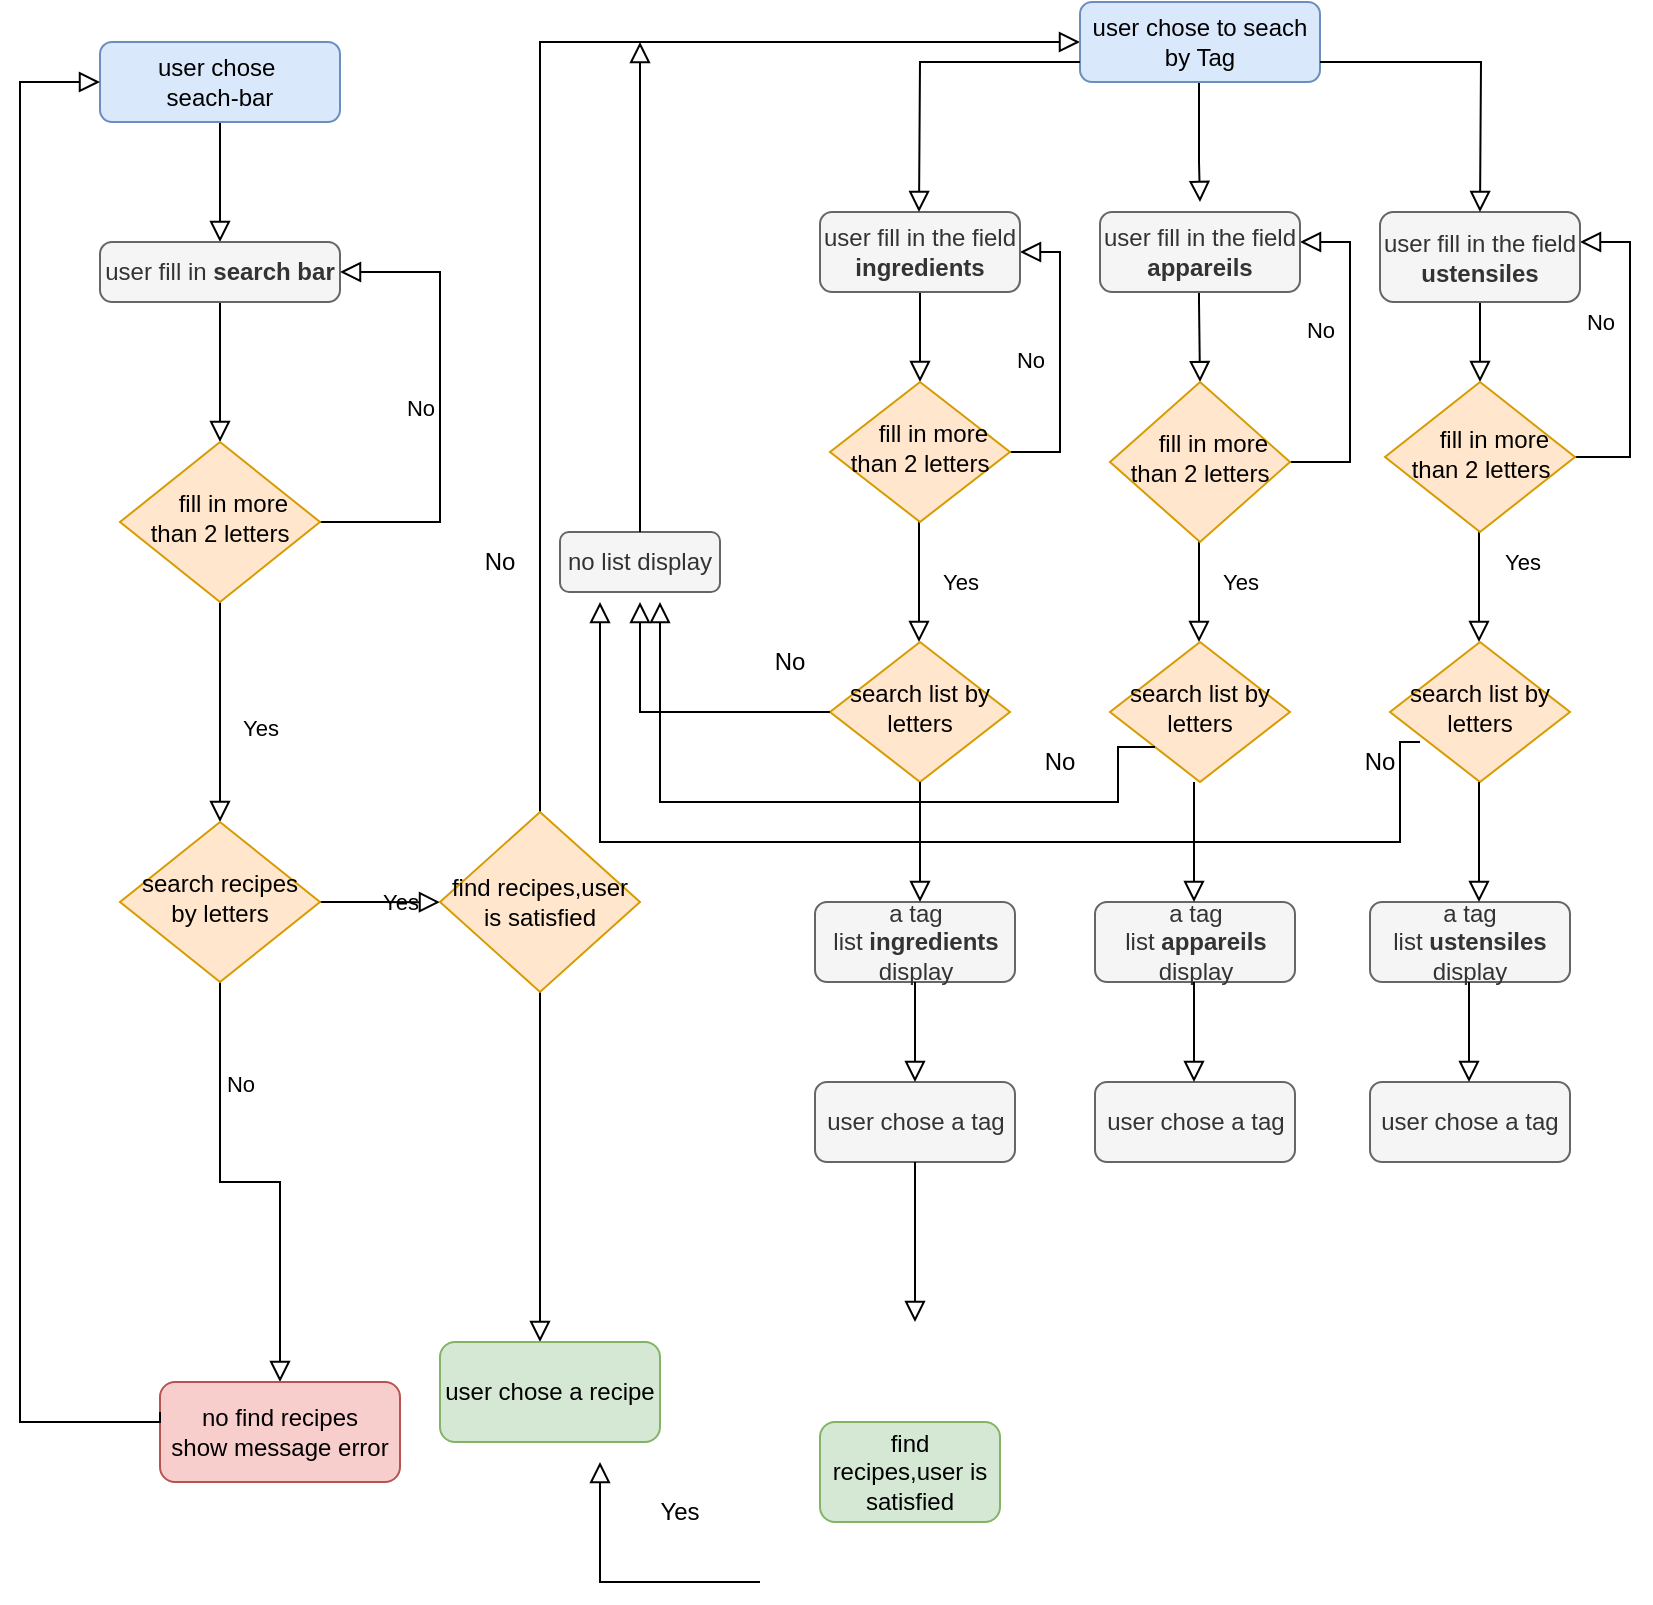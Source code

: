 <mxfile version="20.8.23" type="github">
  <diagram id="C5RBs43oDa-KdzZeNtuy" name="Page-1">
    <mxGraphModel dx="794" dy="470" grid="1" gridSize="10" guides="1" tooltips="1" connect="1" arrows="1" fold="1" page="1" pageScale="1" pageWidth="827" pageHeight="1169" math="0" shadow="0">
      <root>
        <mxCell id="WIyWlLk6GJQsqaUBKTNV-0" />
        <mxCell id="WIyWlLk6GJQsqaUBKTNV-1" parent="WIyWlLk6GJQsqaUBKTNV-0" />
        <mxCell id="0oWMRBIrys1C75dJp6SK-42" value="Yes" style="rounded=0;html=1;jettySize=auto;orthogonalLoop=1;fontSize=11;endArrow=block;endFill=0;endSize=8;strokeWidth=1;shadow=0;labelBackgroundColor=none;edgeStyle=orthogonalEdgeStyle;" edge="1" parent="WIyWlLk6GJQsqaUBKTNV-1">
          <mxGeometry x="0.143" y="20" relative="1" as="geometry">
            <mxPoint as="offset" />
            <mxPoint x="459.5" y="270" as="sourcePoint" />
            <mxPoint x="459.5" y="340" as="targetPoint" />
          </mxGeometry>
        </mxCell>
        <mxCell id="0oWMRBIrys1C75dJp6SK-44" value="Yes" style="rounded=0;html=1;jettySize=auto;orthogonalLoop=1;fontSize=11;endArrow=block;endFill=0;endSize=8;strokeWidth=1;shadow=0;labelBackgroundColor=none;edgeStyle=orthogonalEdgeStyle;" edge="1" parent="WIyWlLk6GJQsqaUBKTNV-1">
          <mxGeometry x="0.111" y="21" relative="1" as="geometry">
            <mxPoint as="offset" />
            <mxPoint x="739.5" y="270" as="sourcePoint" />
            <mxPoint x="739.5" y="340" as="targetPoint" />
            <Array as="points">
              <mxPoint x="739.5" y="260" />
              <mxPoint x="739.5" y="260" />
            </Array>
          </mxGeometry>
        </mxCell>
        <mxCell id="0oWMRBIrys1C75dJp6SK-43" value="Yes" style="rounded=0;html=1;jettySize=auto;orthogonalLoop=1;fontSize=11;endArrow=block;endFill=0;endSize=8;strokeWidth=1;shadow=0;labelBackgroundColor=none;edgeStyle=orthogonalEdgeStyle;" edge="1" parent="WIyWlLk6GJQsqaUBKTNV-1">
          <mxGeometry x="0.143" y="20" relative="1" as="geometry">
            <mxPoint as="offset" />
            <mxPoint x="599.5" y="270" as="sourcePoint" />
            <mxPoint x="599.5" y="340" as="targetPoint" />
          </mxGeometry>
        </mxCell>
        <mxCell id="0oWMRBIrys1C75dJp6SK-40" value="" style="rounded=0;html=1;jettySize=auto;orthogonalLoop=1;fontSize=11;endArrow=block;endFill=0;endSize=8;strokeWidth=1;shadow=0;labelBackgroundColor=none;edgeStyle=orthogonalEdgeStyle;startArrow=none;entryX=0;entryY=0.5;entryDx=0;entryDy=0;" edge="1" parent="WIyWlLk6GJQsqaUBKTNV-1" target="0oWMRBIrys1C75dJp6SK-0">
          <mxGeometry relative="1" as="geometry">
            <mxPoint x="270" y="440" as="sourcePoint" />
            <mxPoint x="540" y="30" as="targetPoint" />
            <Array as="points">
              <mxPoint x="270" y="40" />
            </Array>
          </mxGeometry>
        </mxCell>
        <mxCell id="0oWMRBIrys1C75dJp6SK-19" value="" style="rounded=0;html=1;jettySize=auto;orthogonalLoop=1;fontSize=11;endArrow=block;endFill=0;endSize=8;strokeWidth=1;shadow=0;labelBackgroundColor=none;edgeStyle=orthogonalEdgeStyle;startArrow=none;" edge="1" parent="WIyWlLk6GJQsqaUBKTNV-1">
          <mxGeometry relative="1" as="geometry">
            <mxPoint x="270" y="498.75" as="sourcePoint" />
            <mxPoint x="270" y="690" as="targetPoint" />
            <Array as="points">
              <mxPoint x="270" y="570" />
              <mxPoint x="270" y="570" />
            </Array>
          </mxGeometry>
        </mxCell>
        <mxCell id="0oWMRBIrys1C75dJp6SK-29" value="No" style="edgeStyle=orthogonalEdgeStyle;rounded=0;html=1;jettySize=auto;orthogonalLoop=1;fontSize=11;endArrow=block;endFill=0;endSize=8;strokeWidth=1;shadow=0;labelBackgroundColor=none;exitX=1;exitY=0.5;exitDx=0;exitDy=0;entryX=1;entryY=0.5;entryDx=0;entryDy=0;" edge="1" parent="WIyWlLk6GJQsqaUBKTNV-1" source="0oWMRBIrys1C75dJp6SK-20" target="0oWMRBIrys1C75dJp6SK-3">
          <mxGeometry x="-0.023" y="15" relative="1" as="geometry">
            <mxPoint as="offset" />
            <mxPoint x="510" y="230" as="sourcePoint" />
            <mxPoint x="530" y="140" as="targetPoint" />
            <Array as="points">
              <mxPoint x="530" y="245" />
              <mxPoint x="530" y="145" />
            </Array>
          </mxGeometry>
        </mxCell>
        <mxCell id="0oWMRBIrys1C75dJp6SK-30" value="No" style="edgeStyle=orthogonalEdgeStyle;rounded=0;html=1;jettySize=auto;orthogonalLoop=1;fontSize=11;endArrow=block;endFill=0;endSize=8;strokeWidth=1;shadow=0;labelBackgroundColor=none;entryX=1;entryY=0.5;entryDx=0;entryDy=0;exitX=0.93;exitY=0.5;exitDx=0;exitDy=0;exitPerimeter=0;" edge="1" parent="WIyWlLk6GJQsqaUBKTNV-1" source="0oWMRBIrys1C75dJp6SK-26">
          <mxGeometry x="0.189" y="15" relative="1" as="geometry">
            <mxPoint as="offset" />
            <mxPoint x="640" y="265" as="sourcePoint" />
            <mxPoint x="650" y="140" as="targetPoint" />
            <Array as="points">
              <mxPoint x="675" y="250" />
              <mxPoint x="675" y="140" />
            </Array>
          </mxGeometry>
        </mxCell>
        <mxCell id="0oWMRBIrys1C75dJp6SK-31" value="No" style="edgeStyle=orthogonalEdgeStyle;rounded=0;html=1;jettySize=auto;orthogonalLoop=1;fontSize=11;endArrow=block;endFill=0;endSize=8;strokeWidth=1;shadow=0;labelBackgroundColor=none;entryX=1;entryY=0.5;entryDx=0;entryDy=0;exitX=1;exitY=0.5;exitDx=0;exitDy=0;" edge="1" parent="WIyWlLk6GJQsqaUBKTNV-1" source="0oWMRBIrys1C75dJp6SK-27">
          <mxGeometry x="0.189" y="15" relative="1" as="geometry">
            <mxPoint as="offset" />
            <mxPoint x="780" y="265" as="sourcePoint" />
            <mxPoint x="790" y="140" as="targetPoint" />
            <Array as="points">
              <mxPoint x="815" y="248" />
              <mxPoint x="815" y="140" />
            </Array>
          </mxGeometry>
        </mxCell>
        <mxCell id="0oWMRBIrys1C75dJp6SK-28" value="" style="rounded=0;html=1;jettySize=auto;orthogonalLoop=1;fontSize=11;endArrow=block;endFill=0;endSize=8;strokeWidth=1;shadow=0;labelBackgroundColor=none;edgeStyle=orthogonalEdgeStyle;startArrow=none;" edge="1" parent="WIyWlLk6GJQsqaUBKTNV-1">
          <mxGeometry relative="1" as="geometry">
            <mxPoint x="741" y="160" as="sourcePoint" />
            <mxPoint x="740" y="210" as="targetPoint" />
            <Array as="points">
              <mxPoint x="741" y="170" />
              <mxPoint x="740" y="170" />
            </Array>
          </mxGeometry>
        </mxCell>
        <mxCell id="0oWMRBIrys1C75dJp6SK-13" value="" style="rounded=0;html=1;jettySize=auto;orthogonalLoop=1;fontSize=11;endArrow=block;endFill=0;endSize=8;strokeWidth=1;shadow=0;labelBackgroundColor=none;edgeStyle=orthogonalEdgeStyle;startArrow=none;exitX=0.5;exitY=1;exitDx=0;exitDy=0;" edge="1" parent="WIyWlLk6GJQsqaUBKTNV-1">
          <mxGeometry relative="1" as="geometry">
            <mxPoint x="599.5" y="50" as="sourcePoint" />
            <mxPoint x="600" y="120" as="targetPoint" />
            <Array as="points">
              <mxPoint x="600" y="100" />
              <mxPoint x="600" y="100" />
            </Array>
          </mxGeometry>
        </mxCell>
        <mxCell id="0oWMRBIrys1C75dJp6SK-21" value="" style="rounded=0;html=1;jettySize=auto;orthogonalLoop=1;fontSize=11;endArrow=block;endFill=0;endSize=8;strokeWidth=1;shadow=0;labelBackgroundColor=none;edgeStyle=orthogonalEdgeStyle;startArrow=none;exitX=0.5;exitY=1;exitDx=0;exitDy=0;" edge="1" parent="WIyWlLk6GJQsqaUBKTNV-1">
          <mxGeometry relative="1" as="geometry">
            <mxPoint x="599.5" y="150" as="sourcePoint" />
            <mxPoint x="600" y="210" as="targetPoint" />
            <Array as="points">
              <mxPoint x="600" y="170" />
              <mxPoint x="600" y="170" />
            </Array>
          </mxGeometry>
        </mxCell>
        <mxCell id="0oWMRBIrys1C75dJp6SK-22" value="" style="rounded=0;html=1;jettySize=auto;orthogonalLoop=1;fontSize=11;endArrow=block;endFill=0;endSize=8;strokeWidth=1;shadow=0;labelBackgroundColor=none;edgeStyle=orthogonalEdgeStyle;startArrow=none;" edge="1" parent="WIyWlLk6GJQsqaUBKTNV-1">
          <mxGeometry relative="1" as="geometry">
            <mxPoint x="460" y="160" as="sourcePoint" />
            <mxPoint x="460" y="210" as="targetPoint" />
            <Array as="points" />
          </mxGeometry>
        </mxCell>
        <mxCell id="0oWMRBIrys1C75dJp6SK-9" value="" style="rounded=0;html=1;jettySize=auto;orthogonalLoop=1;fontSize=11;endArrow=block;endFill=0;endSize=8;strokeWidth=1;shadow=0;labelBackgroundColor=none;edgeStyle=orthogonalEdgeStyle;startArrow=none;exitX=0.5;exitY=1;exitDx=0;exitDy=0;entryX=0.5;entryY=0;entryDx=0;entryDy=0;" edge="1" parent="WIyWlLk6GJQsqaUBKTNV-1" source="WIyWlLk6GJQsqaUBKTNV-3" target="0oWMRBIrys1C75dJp6SK-2">
          <mxGeometry relative="1" as="geometry">
            <mxPoint x="109.25" y="50" as="sourcePoint" />
            <mxPoint x="110.75" y="120" as="targetPoint" />
            <Array as="points" />
          </mxGeometry>
        </mxCell>
        <mxCell id="WIyWlLk6GJQsqaUBKTNV-2" value="" style="rounded=0;html=1;jettySize=auto;orthogonalLoop=1;fontSize=11;endArrow=block;endFill=0;endSize=8;strokeWidth=1;shadow=0;labelBackgroundColor=none;edgeStyle=orthogonalEdgeStyle;startArrow=none;exitX=0.5;exitY=1;exitDx=0;exitDy=0;" parent="WIyWlLk6GJQsqaUBKTNV-1" source="0oWMRBIrys1C75dJp6SK-2" edge="1">
          <mxGeometry relative="1" as="geometry">
            <mxPoint x="110" y="210" as="sourcePoint" />
            <mxPoint x="110" y="240" as="targetPoint" />
            <Array as="points" />
          </mxGeometry>
        </mxCell>
        <mxCell id="WIyWlLk6GJQsqaUBKTNV-4" value="Yes" style="rounded=0;html=1;jettySize=auto;orthogonalLoop=1;fontSize=11;endArrow=block;endFill=0;endSize=8;strokeWidth=1;shadow=0;labelBackgroundColor=none;edgeStyle=orthogonalEdgeStyle;entryX=0.5;entryY=0;entryDx=0;entryDy=0;" parent="WIyWlLk6GJQsqaUBKTNV-1" source="WIyWlLk6GJQsqaUBKTNV-6" target="WIyWlLk6GJQsqaUBKTNV-10" edge="1">
          <mxGeometry x="0.143" y="20" relative="1" as="geometry">
            <mxPoint as="offset" />
            <mxPoint x="110" y="350" as="targetPoint" />
          </mxGeometry>
        </mxCell>
        <mxCell id="WIyWlLk6GJQsqaUBKTNV-5" value="No" style="edgeStyle=orthogonalEdgeStyle;rounded=0;html=1;jettySize=auto;orthogonalLoop=1;fontSize=11;endArrow=block;endFill=0;endSize=8;strokeWidth=1;shadow=0;labelBackgroundColor=none;entryX=1;entryY=0.5;entryDx=0;entryDy=0;" parent="WIyWlLk6GJQsqaUBKTNV-1" source="WIyWlLk6GJQsqaUBKTNV-6" target="0oWMRBIrys1C75dJp6SK-2" edge="1">
          <mxGeometry y="10" relative="1" as="geometry">
            <mxPoint as="offset" />
            <mxPoint x="210" y="310" as="targetPoint" />
            <Array as="points">
              <mxPoint x="220" y="280" />
              <mxPoint x="220" y="155" />
            </Array>
          </mxGeometry>
        </mxCell>
        <mxCell id="WIyWlLk6GJQsqaUBKTNV-6" value="&amp;nbsp; &amp;nbsp; fill in more than 2 letters" style="rhombus;whiteSpace=wrap;html=1;shadow=0;fontFamily=Helvetica;fontSize=12;align=center;strokeWidth=1;spacing=6;spacingTop=-4;fillColor=#ffe6cc;strokeColor=#d79b00;" parent="WIyWlLk6GJQsqaUBKTNV-1" vertex="1">
          <mxGeometry x="60" y="240" width="100" height="80" as="geometry" />
        </mxCell>
        <mxCell id="WIyWlLk6GJQsqaUBKTNV-8" value="No" style="rounded=0;html=1;jettySize=auto;orthogonalLoop=1;fontSize=11;endArrow=block;endFill=0;endSize=8;strokeWidth=1;shadow=0;labelBackgroundColor=none;edgeStyle=orthogonalEdgeStyle;" parent="WIyWlLk6GJQsqaUBKTNV-1" source="WIyWlLk6GJQsqaUBKTNV-10" target="WIyWlLk6GJQsqaUBKTNV-11" edge="1">
          <mxGeometry x="-0.563" y="10" relative="1" as="geometry">
            <mxPoint as="offset" />
          </mxGeometry>
        </mxCell>
        <mxCell id="WIyWlLk6GJQsqaUBKTNV-9" value="Yes" style="edgeStyle=orthogonalEdgeStyle;rounded=0;html=1;jettySize=auto;orthogonalLoop=1;fontSize=11;endArrow=block;endFill=0;endSize=8;strokeWidth=1;shadow=0;labelBackgroundColor=none;" parent="WIyWlLk6GJQsqaUBKTNV-1" source="WIyWlLk6GJQsqaUBKTNV-10" edge="1">
          <mxGeometry x="-0.005" y="10" relative="1" as="geometry">
            <mxPoint as="offset" />
            <mxPoint x="220" y="470.1" as="targetPoint" />
          </mxGeometry>
        </mxCell>
        <mxCell id="WIyWlLk6GJQsqaUBKTNV-10" value="search recipes by letters" style="rhombus;whiteSpace=wrap;html=1;shadow=0;fontFamily=Helvetica;fontSize=12;align=center;strokeWidth=1;spacing=6;spacingTop=-4;fillColor=#ffe6cc;strokeColor=#d79b00;" parent="WIyWlLk6GJQsqaUBKTNV-1" vertex="1">
          <mxGeometry x="60" y="430" width="100" height="80" as="geometry" />
        </mxCell>
        <mxCell id="WIyWlLk6GJQsqaUBKTNV-11" value="no find recipes&lt;br&gt;show message error" style="rounded=1;whiteSpace=wrap;html=1;fontSize=12;glass=0;strokeWidth=1;shadow=0;fillColor=#f8cecc;strokeColor=#b85450;" parent="WIyWlLk6GJQsqaUBKTNV-1" vertex="1">
          <mxGeometry x="80" y="710" width="120" height="50" as="geometry" />
        </mxCell>
        <mxCell id="0oWMRBIrys1C75dJp6SK-0" value="user chose to seach by Tag" style="rounded=1;whiteSpace=wrap;html=1;fontSize=12;glass=0;strokeWidth=1;shadow=0;fillColor=#dae8fc;strokeColor=#6c8ebf;" vertex="1" parent="WIyWlLk6GJQsqaUBKTNV-1">
          <mxGeometry x="540" y="20" width="120" height="40" as="geometry" />
        </mxCell>
        <mxCell id="0oWMRBIrys1C75dJp6SK-2" value="user fill in &lt;b&gt;search bar&lt;/b&gt;" style="rounded=1;whiteSpace=wrap;html=1;arcSize=20;fillColor=#f5f5f5;fontColor=#333333;strokeColor=#666666;" vertex="1" parent="WIyWlLk6GJQsqaUBKTNV-1">
          <mxGeometry x="50" y="140" width="120" height="30" as="geometry" />
        </mxCell>
        <mxCell id="0oWMRBIrys1C75dJp6SK-3" value="user fill in the field &lt;b&gt;ingredients&lt;/b&gt;" style="rounded=1;whiteSpace=wrap;html=1;fillColor=#f5f5f5;fontColor=#333333;strokeColor=#666666;" vertex="1" parent="WIyWlLk6GJQsqaUBKTNV-1">
          <mxGeometry x="410" y="125" width="100" height="40" as="geometry" />
        </mxCell>
        <mxCell id="0oWMRBIrys1C75dJp6SK-10" value="" style="rounded=0;html=1;jettySize=auto;orthogonalLoop=1;fontSize=11;endArrow=none;endFill=0;endSize=8;strokeWidth=1;shadow=0;labelBackgroundColor=none;edgeStyle=orthogonalEdgeStyle;startArrow=none;exitX=0.489;exitY=1.122;exitDx=0;exitDy=0;exitPerimeter=0;entryX=0.5;entryY=0;entryDx=0;entryDy=0;" edge="1" parent="WIyWlLk6GJQsqaUBKTNV-1" target="WIyWlLk6GJQsqaUBKTNV-3">
          <mxGeometry relative="1" as="geometry">
            <mxPoint x="109.25" y="50" as="sourcePoint" />
            <mxPoint x="110" y="140" as="targetPoint" />
            <Array as="points" />
          </mxGeometry>
        </mxCell>
        <mxCell id="WIyWlLk6GJQsqaUBKTNV-3" value="user chose&amp;nbsp;&lt;br&gt;seach-bar" style="rounded=1;whiteSpace=wrap;html=1;fontSize=12;glass=0;strokeWidth=1;shadow=0;fillColor=#dae8fc;strokeColor=#6c8ebf;" parent="WIyWlLk6GJQsqaUBKTNV-1" vertex="1">
          <mxGeometry x="50" y="40" width="120" height="40" as="geometry" />
        </mxCell>
        <mxCell id="0oWMRBIrys1C75dJp6SK-11" value="user fill in the field &lt;b&gt;appareils&lt;/b&gt;" style="rounded=1;whiteSpace=wrap;html=1;fillColor=#f5f5f5;fontColor=#333333;strokeColor=#666666;" vertex="1" parent="WIyWlLk6GJQsqaUBKTNV-1">
          <mxGeometry x="550" y="125" width="100" height="40" as="geometry" />
        </mxCell>
        <mxCell id="0oWMRBIrys1C75dJp6SK-12" value="user fill in the field &lt;b&gt;ustensiles&lt;/b&gt;" style="rounded=1;whiteSpace=wrap;html=1;fillColor=#f5f5f5;fontColor=#333333;strokeColor=#666666;" vertex="1" parent="WIyWlLk6GJQsqaUBKTNV-1">
          <mxGeometry x="690" y="125" width="100" height="45" as="geometry" />
        </mxCell>
        <mxCell id="0oWMRBIrys1C75dJp6SK-14" value="" style="rounded=0;html=1;jettySize=auto;orthogonalLoop=1;fontSize=11;endArrow=block;endFill=0;endSize=8;strokeWidth=1;shadow=0;labelBackgroundColor=none;edgeStyle=orthogonalEdgeStyle;startArrow=none;entryX=0.5;entryY=0;entryDx=0;entryDy=0;exitX=0;exitY=0.75;exitDx=0;exitDy=0;" edge="1" parent="WIyWlLk6GJQsqaUBKTNV-1" source="0oWMRBIrys1C75dJp6SK-0">
          <mxGeometry relative="1" as="geometry">
            <mxPoint x="460" y="40" as="sourcePoint" />
            <mxPoint x="459.5" y="125" as="targetPoint" />
            <Array as="points" />
          </mxGeometry>
        </mxCell>
        <mxCell id="0oWMRBIrys1C75dJp6SK-15" value="" style="rounded=0;html=1;jettySize=auto;orthogonalLoop=1;fontSize=11;endArrow=block;endFill=0;endSize=8;strokeWidth=1;shadow=0;labelBackgroundColor=none;edgeStyle=orthogonalEdgeStyle;startArrow=none;entryX=0.5;entryY=0;entryDx=0;entryDy=0;exitX=1;exitY=0.75;exitDx=0;exitDy=0;" edge="1" parent="WIyWlLk6GJQsqaUBKTNV-1" source="0oWMRBIrys1C75dJp6SK-0">
          <mxGeometry relative="1" as="geometry">
            <mxPoint x="820.5" y="40" as="sourcePoint" />
            <mxPoint x="740" y="125" as="targetPoint" />
            <Array as="points" />
          </mxGeometry>
        </mxCell>
        <mxCell id="0oWMRBIrys1C75dJp6SK-17" value="user chose a recipe" style="rounded=1;whiteSpace=wrap;html=1;fontSize=12;glass=0;strokeWidth=1;shadow=0;fillColor=#d5e8d4;strokeColor=#82b366;" vertex="1" parent="WIyWlLk6GJQsqaUBKTNV-1">
          <mxGeometry x="220" y="690" width="110" height="50" as="geometry" />
        </mxCell>
        <mxCell id="0oWMRBIrys1C75dJp6SK-20" value="&amp;nbsp; &amp;nbsp; fill in more than 2 letters" style="rhombus;whiteSpace=wrap;html=1;shadow=0;fontFamily=Helvetica;fontSize=12;align=center;strokeWidth=1;spacing=6;spacingTop=-4;fillColor=#ffe6cc;strokeColor=#d79b00;" vertex="1" parent="WIyWlLk6GJQsqaUBKTNV-1">
          <mxGeometry x="415" y="210" width="90" height="70" as="geometry" />
        </mxCell>
        <mxCell id="0oWMRBIrys1C75dJp6SK-24" value="" style="rounded=0;html=1;jettySize=auto;orthogonalLoop=1;fontSize=11;endArrow=block;endFill=0;endSize=8;strokeWidth=1;shadow=0;labelBackgroundColor=none;edgeStyle=orthogonalEdgeStyle;startArrow=none;entryX=0;entryY=0.5;entryDx=0;entryDy=0;" edge="1" parent="WIyWlLk6GJQsqaUBKTNV-1" target="WIyWlLk6GJQsqaUBKTNV-3">
          <mxGeometry relative="1" as="geometry">
            <mxPoint x="80" y="730" as="sourcePoint" />
            <mxPoint x="10" y="30" as="targetPoint" />
            <Array as="points">
              <mxPoint x="80" y="725" />
              <mxPoint x="80" y="730" />
              <mxPoint x="10" y="730" />
              <mxPoint x="10" y="60" />
            </Array>
          </mxGeometry>
        </mxCell>
        <mxCell id="0oWMRBIrys1C75dJp6SK-26" value="&amp;nbsp; &amp;nbsp; fill in more than 2 letters" style="rhombus;whiteSpace=wrap;html=1;shadow=0;fontFamily=Helvetica;fontSize=12;align=center;strokeWidth=1;spacing=6;spacingTop=-4;fillColor=#ffe6cc;strokeColor=#d79b00;" vertex="1" parent="WIyWlLk6GJQsqaUBKTNV-1">
          <mxGeometry x="555" y="210" width="90" height="80" as="geometry" />
        </mxCell>
        <mxCell id="0oWMRBIrys1C75dJp6SK-27" value="&amp;nbsp; &amp;nbsp; fill in more than 2 letters" style="rhombus;whiteSpace=wrap;html=1;shadow=0;fontFamily=Helvetica;fontSize=12;align=center;strokeWidth=1;spacing=6;spacingTop=-4;fillColor=#ffe6cc;strokeColor=#d79b00;" vertex="1" parent="WIyWlLk6GJQsqaUBKTNV-1">
          <mxGeometry x="692.5" y="210" width="95" height="75" as="geometry" />
        </mxCell>
        <mxCell id="0oWMRBIrys1C75dJp6SK-37" value="find recipes,user is satisfied" style="rounded=1;whiteSpace=wrap;html=1;fontSize=12;glass=0;strokeWidth=1;shadow=0;fillColor=#d5e8d4;strokeColor=#82b366;" vertex="1" parent="WIyWlLk6GJQsqaUBKTNV-1">
          <mxGeometry x="410" y="730" width="90" height="50" as="geometry" />
        </mxCell>
        <mxCell id="0oWMRBIrys1C75dJp6SK-41" value="No" style="text;html=1;strokeColor=none;fillColor=none;align=center;verticalAlign=middle;whiteSpace=wrap;rounded=0;" vertex="1" parent="WIyWlLk6GJQsqaUBKTNV-1">
          <mxGeometry x="220" y="280" width="60" height="40" as="geometry" />
        </mxCell>
        <mxCell id="0oWMRBIrys1C75dJp6SK-45" value="no list display" style="rounded=1;whiteSpace=wrap;html=1;fillColor=#f5f5f5;fontColor=#333333;strokeColor=#666666;" vertex="1" parent="WIyWlLk6GJQsqaUBKTNV-1">
          <mxGeometry x="280" y="285" width="80" height="30" as="geometry" />
        </mxCell>
        <mxCell id="0oWMRBIrys1C75dJp6SK-46" value="a tag list&amp;nbsp;&lt;b style=&quot;border-color: var(--border-color);&quot;&gt;appareils&lt;/b&gt;&lt;br&gt;display" style="rounded=1;whiteSpace=wrap;html=1;fillColor=#f5f5f5;fontColor=#333333;strokeColor=#666666;" vertex="1" parent="WIyWlLk6GJQsqaUBKTNV-1">
          <mxGeometry x="547.5" y="470" width="100" height="40" as="geometry" />
        </mxCell>
        <mxCell id="0oWMRBIrys1C75dJp6SK-48" value="a tag list&amp;nbsp;&lt;b style=&quot;border-color: var(--border-color);&quot;&gt;ustensiles&lt;/b&gt;&lt;br&gt;display" style="rounded=1;whiteSpace=wrap;html=1;fillColor=#f5f5f5;fontColor=#333333;strokeColor=#666666;" vertex="1" parent="WIyWlLk6GJQsqaUBKTNV-1">
          <mxGeometry x="685" y="470" width="100" height="40" as="geometry" />
        </mxCell>
        <mxCell id="0oWMRBIrys1C75dJp6SK-49" value="a tag list&amp;nbsp;&lt;b&gt;ingredients &lt;/b&gt;display" style="rounded=1;whiteSpace=wrap;html=1;fillColor=#f5f5f5;fontColor=#333333;strokeColor=#666666;" vertex="1" parent="WIyWlLk6GJQsqaUBKTNV-1">
          <mxGeometry x="407.5" y="470" width="100" height="40" as="geometry" />
        </mxCell>
        <mxCell id="0oWMRBIrys1C75dJp6SK-61" value="" style="rounded=0;html=1;jettySize=auto;orthogonalLoop=1;fontSize=11;endArrow=block;endFill=0;endSize=8;strokeWidth=1;shadow=0;labelBackgroundColor=none;edgeStyle=orthogonalEdgeStyle;startArrow=none;exitX=0.5;exitY=0;exitDx=0;exitDy=0;" edge="1" parent="WIyWlLk6GJQsqaUBKTNV-1" source="0oWMRBIrys1C75dJp6SK-45">
          <mxGeometry relative="1" as="geometry">
            <mxPoint x="320" y="280" as="sourcePoint" />
            <mxPoint x="320" y="40" as="targetPoint" />
            <Array as="points" />
          </mxGeometry>
        </mxCell>
        <mxCell id="0oWMRBIrys1C75dJp6SK-62" style="edgeStyle=orthogonalEdgeStyle;rounded=0;orthogonalLoop=1;jettySize=auto;html=1;exitX=0.5;exitY=1;exitDx=0;exitDy=0;strokeColor=default;" edge="1" parent="WIyWlLk6GJQsqaUBKTNV-1" source="0oWMRBIrys1C75dJp6SK-45" target="0oWMRBIrys1C75dJp6SK-45">
          <mxGeometry relative="1" as="geometry" />
        </mxCell>
        <mxCell id="0oWMRBIrys1C75dJp6SK-64" value="user chose a tag" style="rounded=1;whiteSpace=wrap;html=1;fillColor=#f5f5f5;fontColor=#333333;strokeColor=#666666;" vertex="1" parent="WIyWlLk6GJQsqaUBKTNV-1">
          <mxGeometry x="685" y="560" width="100" height="40" as="geometry" />
        </mxCell>
        <mxCell id="0oWMRBIrys1C75dJp6SK-65" value="user chose a tag" style="rounded=1;whiteSpace=wrap;html=1;fillColor=#f5f5f5;fontColor=#333333;strokeColor=#666666;" vertex="1" parent="WIyWlLk6GJQsqaUBKTNV-1">
          <mxGeometry x="547.5" y="560" width="100" height="40" as="geometry" />
        </mxCell>
        <mxCell id="0oWMRBIrys1C75dJp6SK-66" value="user chose a tag" style="rounded=1;whiteSpace=wrap;html=1;fillColor=#f5f5f5;fontColor=#333333;strokeColor=#666666;" vertex="1" parent="WIyWlLk6GJQsqaUBKTNV-1">
          <mxGeometry x="407.5" y="560" width="100" height="40" as="geometry" />
        </mxCell>
        <mxCell id="0oWMRBIrys1C75dJp6SK-67" value="" style="rounded=0;html=1;jettySize=auto;orthogonalLoop=1;fontSize=11;endArrow=block;endFill=0;endSize=8;strokeWidth=1;shadow=0;labelBackgroundColor=none;edgeStyle=orthogonalEdgeStyle;startArrow=none;entryX=0.5;entryY=0;entryDx=0;entryDy=0;exitX=0.5;exitY=1;exitDx=0;exitDy=0;" edge="1" parent="WIyWlLk6GJQsqaUBKTNV-1" source="0oWMRBIrys1C75dJp6SK-49" target="0oWMRBIrys1C75dJp6SK-66">
          <mxGeometry relative="1" as="geometry">
            <mxPoint x="277.5" y="600" as="sourcePoint" />
            <mxPoint x="282.5" y="850" as="targetPoint" />
            <Array as="points" />
          </mxGeometry>
        </mxCell>
        <mxCell id="0oWMRBIrys1C75dJp6SK-68" value="" style="rounded=0;html=1;jettySize=auto;orthogonalLoop=1;fontSize=11;endArrow=block;endFill=0;endSize=8;strokeWidth=1;shadow=0;labelBackgroundColor=none;edgeStyle=orthogonalEdgeStyle;startArrow=none;entryX=0.5;entryY=0;entryDx=0;entryDy=0;exitX=0.5;exitY=1;exitDx=0;exitDy=0;" edge="1" parent="WIyWlLk6GJQsqaUBKTNV-1">
          <mxGeometry relative="1" as="geometry">
            <mxPoint x="597" y="510" as="sourcePoint" />
            <mxPoint x="597" y="560" as="targetPoint" />
            <Array as="points">
              <mxPoint x="597.5" y="559.75" />
            </Array>
          </mxGeometry>
        </mxCell>
        <mxCell id="0oWMRBIrys1C75dJp6SK-69" value="" style="rounded=0;html=1;jettySize=auto;orthogonalLoop=1;fontSize=11;endArrow=block;endFill=0;endSize=8;strokeWidth=1;shadow=0;labelBackgroundColor=none;edgeStyle=orthogonalEdgeStyle;startArrow=none;entryX=0.5;entryY=0;entryDx=0;entryDy=0;exitX=0.5;exitY=1;exitDx=0;exitDy=0;" edge="1" parent="WIyWlLk6GJQsqaUBKTNV-1">
          <mxGeometry relative="1" as="geometry">
            <mxPoint x="734.5" y="510" as="sourcePoint" />
            <mxPoint x="734.5" y="560" as="targetPoint" />
            <Array as="points" />
          </mxGeometry>
        </mxCell>
        <mxCell id="0oWMRBIrys1C75dJp6SK-72" value="" style="rounded=0;html=1;jettySize=auto;orthogonalLoop=1;fontSize=11;endArrow=block;endFill=0;endSize=8;strokeWidth=1;shadow=0;labelBackgroundColor=none;edgeStyle=orthogonalEdgeStyle;startArrow=none;exitX=0.5;exitY=1;exitDx=0;exitDy=0;" edge="1" parent="WIyWlLk6GJQsqaUBKTNV-1" source="0oWMRBIrys1C75dJp6SK-66">
          <mxGeometry relative="1" as="geometry">
            <mxPoint x="477.5" y="530" as="sourcePoint" />
            <mxPoint x="457.5" y="680" as="targetPoint" />
            <Array as="points">
              <mxPoint x="457.5" y="600" />
              <mxPoint x="457.5" y="690" />
            </Array>
          </mxGeometry>
        </mxCell>
        <mxCell id="0oWMRBIrys1C75dJp6SK-74" value="" style="rounded=0;html=1;jettySize=auto;orthogonalLoop=1;fontSize=11;endArrow=block;endFill=0;endSize=8;strokeWidth=1;shadow=0;labelBackgroundColor=none;edgeStyle=orthogonalEdgeStyle;startArrow=none;" edge="1" parent="WIyWlLk6GJQsqaUBKTNV-1">
          <mxGeometry relative="1" as="geometry">
            <mxPoint x="380" y="810" as="sourcePoint" />
            <mxPoint x="300" y="750" as="targetPoint" />
            <Array as="points">
              <mxPoint x="300" y="810" />
            </Array>
          </mxGeometry>
        </mxCell>
        <mxCell id="0oWMRBIrys1C75dJp6SK-75" value="Yes" style="text;html=1;strokeColor=none;fillColor=none;align=center;verticalAlign=middle;whiteSpace=wrap;rounded=0;" vertex="1" parent="WIyWlLk6GJQsqaUBKTNV-1">
          <mxGeometry x="310" y="760" width="60" height="30" as="geometry" />
        </mxCell>
        <mxCell id="0oWMRBIrys1C75dJp6SK-84" value="search list by letters" style="rhombus;whiteSpace=wrap;html=1;shadow=0;fontFamily=Helvetica;fontSize=12;align=center;strokeWidth=1;spacing=6;spacingTop=-4;fillColor=#ffe6cc;strokeColor=#d79b00;" vertex="1" parent="WIyWlLk6GJQsqaUBKTNV-1">
          <mxGeometry x="415" y="340" width="90" height="70" as="geometry" />
        </mxCell>
        <mxCell id="0oWMRBIrys1C75dJp6SK-85" value="search list by letters" style="rhombus;whiteSpace=wrap;html=1;shadow=0;fontFamily=Helvetica;fontSize=12;align=center;strokeWidth=1;spacing=6;spacingTop=-4;fillColor=#ffe6cc;strokeColor=#d79b00;" vertex="1" parent="WIyWlLk6GJQsqaUBKTNV-1">
          <mxGeometry x="555" y="340" width="90" height="70" as="geometry" />
        </mxCell>
        <mxCell id="0oWMRBIrys1C75dJp6SK-86" value="search list by letters" style="rhombus;whiteSpace=wrap;html=1;shadow=0;fontFamily=Helvetica;fontSize=12;align=center;strokeWidth=1;spacing=6;spacingTop=-4;fillColor=#ffe6cc;strokeColor=#d79b00;" vertex="1" parent="WIyWlLk6GJQsqaUBKTNV-1">
          <mxGeometry x="695" y="340" width="90" height="70" as="geometry" />
        </mxCell>
        <mxCell id="0oWMRBIrys1C75dJp6SK-87" value="find recipes,user is satisfied" style="rhombus;whiteSpace=wrap;html=1;fillColor=#ffe6cc;strokeColor=#d79b00;" vertex="1" parent="WIyWlLk6GJQsqaUBKTNV-1">
          <mxGeometry x="220" y="425" width="100" height="90" as="geometry" />
        </mxCell>
        <mxCell id="0oWMRBIrys1C75dJp6SK-91" value="" style="rounded=0;html=1;jettySize=auto;orthogonalLoop=1;fontSize=11;endArrow=block;endFill=0;endSize=8;strokeWidth=1;shadow=0;labelBackgroundColor=none;edgeStyle=orthogonalEdgeStyle;startArrow=none;exitX=0.5;exitY=1;exitDx=0;exitDy=0;" edge="1" parent="WIyWlLk6GJQsqaUBKTNV-1" source="0oWMRBIrys1C75dJp6SK-84">
          <mxGeometry relative="1" as="geometry">
            <mxPoint x="460" y="420" as="sourcePoint" />
            <mxPoint x="460" y="470" as="targetPoint" />
            <Array as="points">
              <mxPoint x="460" y="430" />
            </Array>
          </mxGeometry>
        </mxCell>
        <mxCell id="0oWMRBIrys1C75dJp6SK-92" value="" style="rounded=0;html=1;jettySize=auto;orthogonalLoop=1;fontSize=11;endArrow=block;endFill=0;endSize=8;strokeWidth=1;shadow=0;labelBackgroundColor=none;edgeStyle=orthogonalEdgeStyle;startArrow=none;exitX=0.5;exitY=1;exitDx=0;exitDy=0;" edge="1" parent="WIyWlLk6GJQsqaUBKTNV-1">
          <mxGeometry relative="1" as="geometry">
            <mxPoint x="597" y="410" as="sourcePoint" />
            <mxPoint x="597" y="470" as="targetPoint" />
            <Array as="points">
              <mxPoint x="597" y="430" />
            </Array>
          </mxGeometry>
        </mxCell>
        <mxCell id="0oWMRBIrys1C75dJp6SK-93" value="" style="rounded=0;html=1;jettySize=auto;orthogonalLoop=1;fontSize=11;endArrow=block;endFill=0;endSize=8;strokeWidth=1;shadow=0;labelBackgroundColor=none;edgeStyle=orthogonalEdgeStyle;startArrow=none;exitX=0.5;exitY=1;exitDx=0;exitDy=0;" edge="1" parent="WIyWlLk6GJQsqaUBKTNV-1">
          <mxGeometry relative="1" as="geometry">
            <mxPoint x="739.5" y="410" as="sourcePoint" />
            <mxPoint x="739.5" y="470" as="targetPoint" />
            <Array as="points">
              <mxPoint x="739.5" y="420" />
              <mxPoint x="739.5" y="420" />
            </Array>
          </mxGeometry>
        </mxCell>
        <mxCell id="0oWMRBIrys1C75dJp6SK-95" value="" style="rounded=0;html=1;jettySize=auto;orthogonalLoop=1;fontSize=11;endArrow=block;endFill=0;endSize=8;strokeWidth=1;shadow=0;labelBackgroundColor=none;edgeStyle=orthogonalEdgeStyle;startArrow=none;exitX=0;exitY=0.5;exitDx=0;exitDy=0;" edge="1" parent="WIyWlLk6GJQsqaUBKTNV-1" source="0oWMRBIrys1C75dJp6SK-84">
          <mxGeometry relative="1" as="geometry">
            <mxPoint x="280" y="450" as="sourcePoint" />
            <mxPoint x="320" y="320" as="targetPoint" />
            <Array as="points">
              <mxPoint x="320" y="375" />
            </Array>
          </mxGeometry>
        </mxCell>
        <mxCell id="0oWMRBIrys1C75dJp6SK-96" value="" style="rounded=0;html=1;jettySize=auto;orthogonalLoop=1;fontSize=11;endArrow=block;endFill=0;endSize=8;strokeWidth=1;shadow=0;labelBackgroundColor=none;edgeStyle=orthogonalEdgeStyle;startArrow=none;exitX=0;exitY=1;exitDx=0;exitDy=0;" edge="1" parent="WIyWlLk6GJQsqaUBKTNV-1" source="0oWMRBIrys1C75dJp6SK-85">
          <mxGeometry relative="1" as="geometry">
            <mxPoint x="560" y="420" as="sourcePoint" />
            <mxPoint x="330" y="320" as="targetPoint" />
            <Array as="points">
              <mxPoint x="559" y="393" />
              <mxPoint x="559" y="420" />
              <mxPoint x="330" y="420" />
            </Array>
          </mxGeometry>
        </mxCell>
        <mxCell id="0oWMRBIrys1C75dJp6SK-97" value="" style="rounded=0;html=1;jettySize=auto;orthogonalLoop=1;fontSize=11;endArrow=block;endFill=0;endSize=8;strokeWidth=1;shadow=0;labelBackgroundColor=none;edgeStyle=orthogonalEdgeStyle;startArrow=none;" edge="1" parent="WIyWlLk6GJQsqaUBKTNV-1">
          <mxGeometry relative="1" as="geometry">
            <mxPoint x="710" y="390" as="sourcePoint" />
            <mxPoint x="300" y="320" as="targetPoint" />
            <Array as="points">
              <mxPoint x="700" y="390" />
              <mxPoint x="700" y="440" />
              <mxPoint x="300" y="440" />
            </Array>
          </mxGeometry>
        </mxCell>
        <mxCell id="0oWMRBIrys1C75dJp6SK-98" value="No" style="text;html=1;strokeColor=none;fillColor=none;align=center;verticalAlign=middle;whiteSpace=wrap;rounded=0;" vertex="1" parent="WIyWlLk6GJQsqaUBKTNV-1">
          <mxGeometry x="375" y="340" width="40" height="20" as="geometry" />
        </mxCell>
        <mxCell id="0oWMRBIrys1C75dJp6SK-100" value="No" style="text;html=1;strokeColor=none;fillColor=none;align=center;verticalAlign=middle;whiteSpace=wrap;rounded=0;" vertex="1" parent="WIyWlLk6GJQsqaUBKTNV-1">
          <mxGeometry x="670" y="390" width="40" height="20" as="geometry" />
        </mxCell>
        <mxCell id="0oWMRBIrys1C75dJp6SK-102" value="No" style="text;html=1;strokeColor=none;fillColor=none;align=center;verticalAlign=middle;whiteSpace=wrap;rounded=0;" vertex="1" parent="WIyWlLk6GJQsqaUBKTNV-1">
          <mxGeometry x="510" y="390" width="40" height="20" as="geometry" />
        </mxCell>
      </root>
    </mxGraphModel>
  </diagram>
</mxfile>

